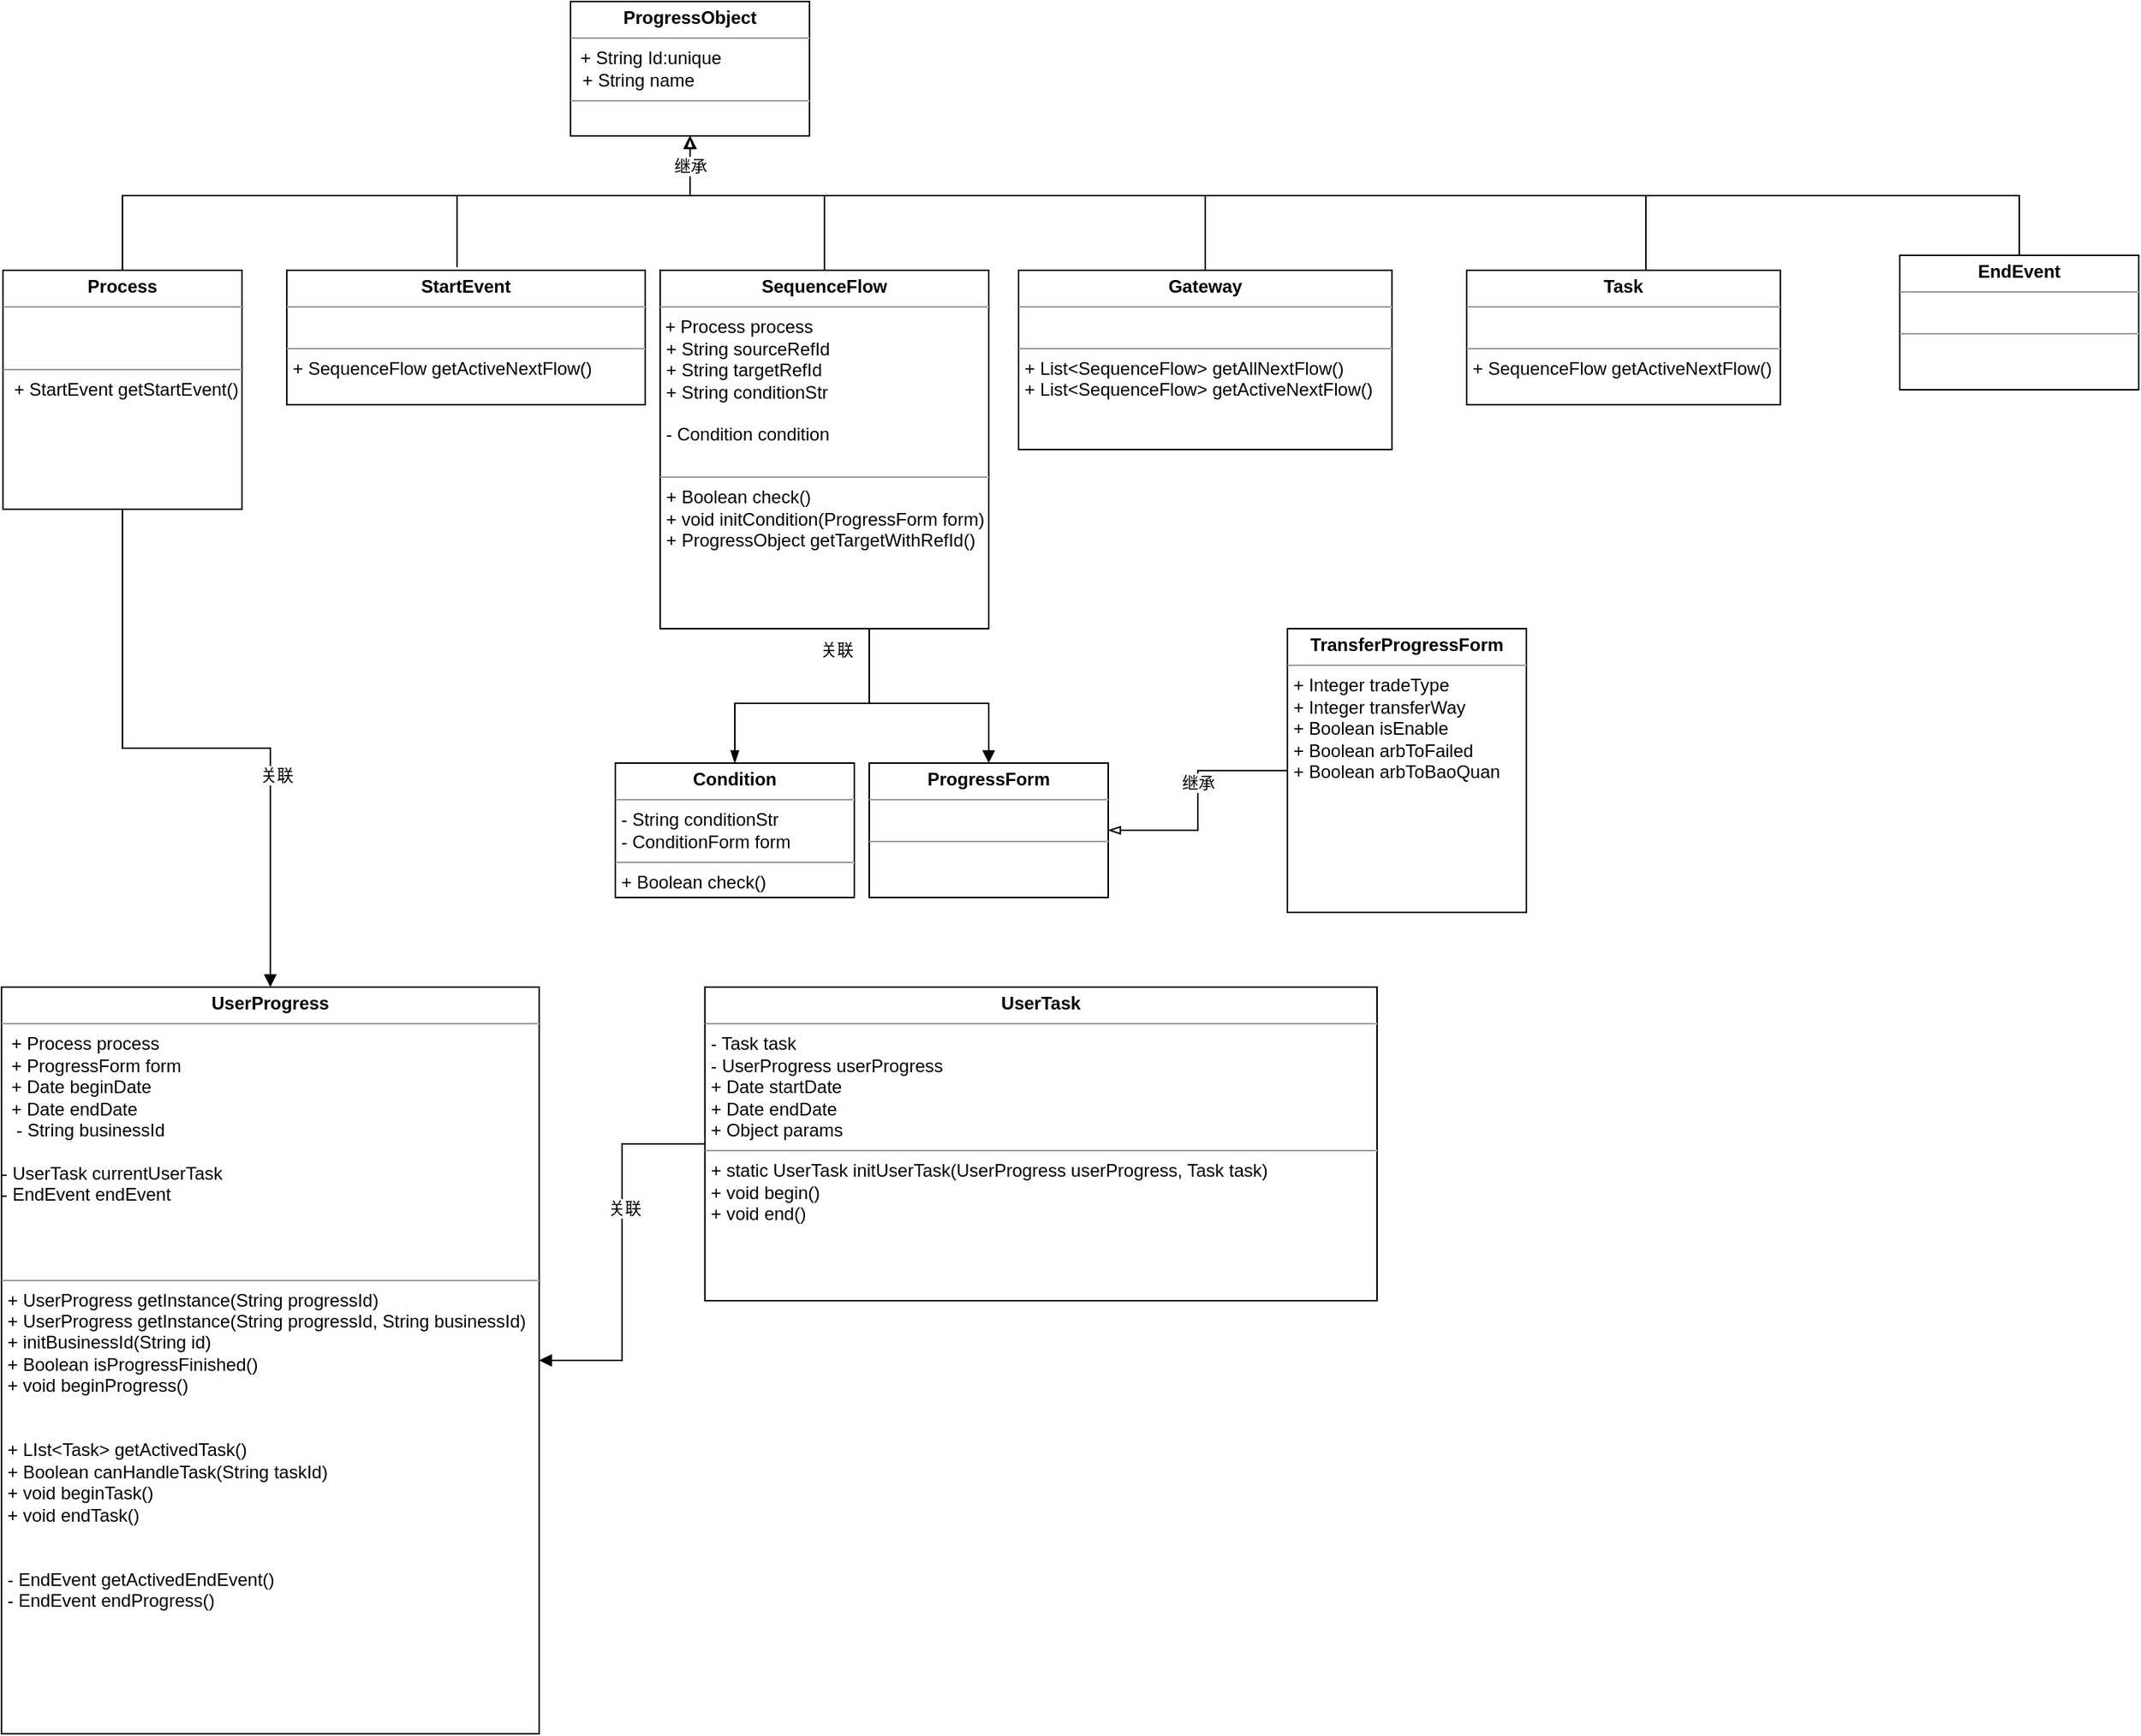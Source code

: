 <mxfile version="20.5.1" type="github">
  <diagram id="irxYXEMwynxG1fhxJzVo" name="Page-1">
    <mxGraphModel dx="1783" dy="990" grid="1" gridSize="10" guides="1" tooltips="1" connect="1" arrows="1" fold="1" page="1" pageScale="1" pageWidth="850" pageHeight="1100" math="0" shadow="0">
      <root>
        <mxCell id="0" />
        <mxCell id="1" parent="0" />
        <mxCell id="aLDOUh4v3opePZZqZGgN-15" style="edgeStyle=orthogonalEdgeStyle;rounded=0;orthogonalLoop=1;jettySize=auto;html=1;entryX=0.5;entryY=1;entryDx=0;entryDy=0;endArrow=block;endFill=0;" edge="1" parent="1" target="aLDOUh4v3opePZZqZGgN-7">
          <mxGeometry relative="1" as="geometry">
            <mxPoint x="570" y="240" as="sourcePoint" />
            <Array as="points">
              <mxPoint x="570" y="180" />
              <mxPoint x="480" y="180" />
            </Array>
          </mxGeometry>
        </mxCell>
        <mxCell id="aLDOUh4v3opePZZqZGgN-27" style="edgeStyle=orthogonalEdgeStyle;rounded=0;orthogonalLoop=1;jettySize=auto;html=1;endArrow=blockThin;endFill=1;" edge="1" parent="1" source="L5ERG233UL1eMyCegkhS-21" target="aLDOUh4v3opePZZqZGgN-1">
          <mxGeometry relative="1" as="geometry">
            <mxPoint x="510" y="550" as="targetPoint" />
            <Array as="points">
              <mxPoint x="600" y="520" />
              <mxPoint x="510" y="520" />
            </Array>
          </mxGeometry>
        </mxCell>
        <mxCell id="aLDOUh4v3opePZZqZGgN-28" style="edgeStyle=orthogonalEdgeStyle;rounded=0;orthogonalLoop=1;jettySize=auto;html=1;endArrow=block;endFill=1;exitX=0.5;exitY=1;exitDx=0;exitDy=0;" edge="1" parent="1" source="L5ERG233UL1eMyCegkhS-21" target="aLDOUh4v3opePZZqZGgN-21">
          <mxGeometry relative="1" as="geometry">
            <Array as="points">
              <mxPoint x="600" y="520" />
              <mxPoint x="680" y="520" />
            </Array>
          </mxGeometry>
        </mxCell>
        <mxCell id="aLDOUh4v3opePZZqZGgN-29" value="关联" style="edgeLabel;html=1;align=center;verticalAlign=middle;resizable=0;points=[];" vertex="1" connectable="0" parent="aLDOUh4v3opePZZqZGgN-28">
          <mxGeometry x="-0.937" y="-1" relative="1" as="geometry">
            <mxPoint x="1" y="13" as="offset" />
          </mxGeometry>
        </mxCell>
        <mxCell id="L5ERG233UL1eMyCegkhS-21" value="&lt;p style=&quot;margin:0px;margin-top:4px;text-align:center;&quot;&gt;&lt;b&gt;SequenceFlow&lt;/b&gt;&lt;br&gt;&lt;/p&gt;&lt;hr size=&quot;1&quot;&gt;&amp;nbsp;+ Process process&lt;br&gt;&lt;p style=&quot;margin:0px;margin-left:4px;&quot;&gt;+ String sourceRefId&lt;/p&gt;&lt;p style=&quot;margin:0px;margin-left:4px;&quot;&gt;+ String targetRefId&lt;br&gt;+ String conditionStr&lt;br&gt;&lt;/p&gt;&lt;p style=&quot;margin:0px;margin-left:4px;&quot;&gt;&lt;br&gt;&lt;/p&gt;&lt;p style=&quot;margin:0px;margin-left:4px;&quot;&gt;- Condition condition&lt;br&gt;&lt;/p&gt;&lt;p style=&quot;margin:0px;margin-left:4px;&quot;&gt;&lt;br&gt;&lt;/p&gt;&lt;hr size=&quot;1&quot;&gt;&lt;p style=&quot;margin:0px;margin-left:4px;&quot;&gt;+ Boolean check()&lt;/p&gt;&lt;p style=&quot;margin:0px;margin-left:4px;&quot;&gt;+ void initCondition(ProgressForm form)&lt;br&gt;&lt;/p&gt;&lt;p style=&quot;margin:0px;margin-left:4px;&quot;&gt;+ ProgressObject getTargetWithRefId()&lt;br&gt;&lt;/p&gt;" style="verticalAlign=top;align=left;overflow=fill;fontSize=12;fontFamily=Helvetica;html=1;" parent="1" vertex="1">
          <mxGeometry x="460" y="230" width="220" height="240" as="geometry" />
        </mxCell>
        <mxCell id="aLDOUh4v3opePZZqZGgN-1" value="&lt;p style=&quot;margin:0px;margin-top:4px;text-align:center;&quot;&gt;&lt;b&gt;Condition&lt;/b&gt;&lt;br&gt;&lt;/p&gt;&lt;hr size=&quot;1&quot;&gt;&lt;p style=&quot;margin:0px;margin-left:4px;&quot;&gt;- String conditionStr&lt;/p&gt;&lt;p style=&quot;margin:0px;margin-left:4px;&quot;&gt;- ConditionForm form&lt;br&gt;&lt;/p&gt;&lt;hr size=&quot;1&quot;&gt;&lt;p style=&quot;margin:0px;margin-left:4px;&quot;&gt;+ Boolean check()&lt;br&gt;&lt;/p&gt;" style="verticalAlign=top;align=left;overflow=fill;fontSize=12;fontFamily=Helvetica;html=1;" vertex="1" parent="1">
          <mxGeometry x="430" y="560" width="160" height="90" as="geometry" />
        </mxCell>
        <mxCell id="aLDOUh4v3opePZZqZGgN-16" style="edgeStyle=orthogonalEdgeStyle;rounded=0;orthogonalLoop=1;jettySize=auto;html=1;endArrow=block;endFill=0;" edge="1" parent="1" source="aLDOUh4v3opePZZqZGgN-37" target="aLDOUh4v3opePZZqZGgN-7">
          <mxGeometry relative="1" as="geometry">
            <mxPoint x="1140" y="230" as="sourcePoint" />
            <Array as="points">
              <mxPoint x="1120" y="180" />
              <mxPoint x="480" y="180" />
            </Array>
          </mxGeometry>
        </mxCell>
        <mxCell id="aLDOUh4v3opePZZqZGgN-40" style="edgeStyle=orthogonalEdgeStyle;rounded=0;orthogonalLoop=1;jettySize=auto;html=1;endArrow=block;endFill=1;" edge="1" parent="1" source="aLDOUh4v3opePZZqZGgN-3" target="aLDOUh4v3opePZZqZGgN-30">
          <mxGeometry relative="1" as="geometry" />
        </mxCell>
        <mxCell id="aLDOUh4v3opePZZqZGgN-41" value="关联" style="edgeLabel;html=1;align=center;verticalAlign=middle;resizable=0;points=[];" vertex="1" connectable="0" parent="aLDOUh4v3opePZZqZGgN-40">
          <mxGeometry x="-0.241" y="1" relative="1" as="geometry">
            <mxPoint y="1" as="offset" />
          </mxGeometry>
        </mxCell>
        <mxCell id="aLDOUh4v3opePZZqZGgN-3" value="&lt;p style=&quot;margin:0px;margin-top:4px;text-align:center;&quot;&gt;&lt;b&gt;UserTask&lt;/b&gt;&lt;br&gt;&lt;/p&gt;&lt;hr size=&quot;1&quot;&gt;&lt;p style=&quot;margin:0px;margin-left:4px;&quot;&gt;- Task task&lt;/p&gt;&lt;p style=&quot;margin:0px;margin-left:4px;&quot;&gt;- UserProgress userProgress&lt;br&gt;+ Date startDate&lt;br&gt;+ Date endDate&lt;br&gt;+ Object params&lt;br&gt;&lt;/p&gt;&lt;hr size=&quot;1&quot;&gt;&lt;p style=&quot;margin:0px;margin-left:4px;&quot;&gt;+ static UserTask initUserTask(UserProgress userProgress, Task task)&lt;br&gt;+ void begin()&lt;br&gt;+ void end()&lt;/p&gt;" style="verticalAlign=top;align=left;overflow=fill;fontSize=12;fontFamily=Helvetica;html=1;" vertex="1" parent="1">
          <mxGeometry x="490" y="710" width="450" height="210" as="geometry" />
        </mxCell>
        <mxCell id="aLDOUh4v3opePZZqZGgN-8" style="edgeStyle=orthogonalEdgeStyle;rounded=0;orthogonalLoop=1;jettySize=auto;html=1;endArrow=block;endFill=0;exitX=0.5;exitY=0;exitDx=0;exitDy=0;" edge="1" parent="1" source="aLDOUh4v3opePZZqZGgN-4" target="aLDOUh4v3opePZZqZGgN-7">
          <mxGeometry relative="1" as="geometry">
            <Array as="points">
              <mxPoint x="100" y="180" />
              <mxPoint x="480" y="180" />
            </Array>
          </mxGeometry>
        </mxCell>
        <mxCell id="aLDOUh4v3opePZZqZGgN-38" style="edgeStyle=orthogonalEdgeStyle;rounded=0;orthogonalLoop=1;jettySize=auto;html=1;endArrow=block;endFill=1;" edge="1" parent="1" source="aLDOUh4v3opePZZqZGgN-4" target="aLDOUh4v3opePZZqZGgN-30">
          <mxGeometry relative="1" as="geometry" />
        </mxCell>
        <mxCell id="aLDOUh4v3opePZZqZGgN-39" value="关联" style="edgeLabel;html=1;align=center;verticalAlign=middle;resizable=0;points=[];" vertex="1" connectable="0" parent="aLDOUh4v3opePZZqZGgN-38">
          <mxGeometry x="0.32" y="4" relative="1" as="geometry">
            <mxPoint as="offset" />
          </mxGeometry>
        </mxCell>
        <mxCell id="aLDOUh4v3opePZZqZGgN-4" value="&lt;p style=&quot;margin:0px;margin-top:4px;text-align:center;&quot;&gt;&lt;b&gt;Process&lt;/b&gt;&lt;/p&gt;&lt;hr size=&quot;1&quot;&gt;&lt;br&gt;&lt;p style=&quot;margin:0px;margin-left:8px;&quot;&gt;&lt;br&gt;&lt;/p&gt;&lt;hr size=&quot;1&quot;&gt;&lt;p style=&quot;margin:0px;margin-left:4px;&quot;&gt;&amp;nbsp;+ StartEvent getStartEvent()&lt;br&gt;&lt;/p&gt;" style="verticalAlign=top;align=left;overflow=fill;fontSize=12;fontFamily=Helvetica;html=1;" vertex="1" parent="1">
          <mxGeometry x="20" y="230" width="160" height="160" as="geometry" />
        </mxCell>
        <mxCell id="aLDOUh4v3opePZZqZGgN-9" style="edgeStyle=orthogonalEdgeStyle;rounded=0;orthogonalLoop=1;jettySize=auto;html=1;entryX=0.5;entryY=1;entryDx=0;entryDy=0;endArrow=block;endFill=0;exitX=0.475;exitY=-0.022;exitDx=0;exitDy=0;exitPerimeter=0;" edge="1" parent="1" source="aLDOUh4v3opePZZqZGgN-5" target="aLDOUh4v3opePZZqZGgN-7">
          <mxGeometry relative="1" as="geometry">
            <Array as="points">
              <mxPoint x="324" y="180" />
              <mxPoint x="480" y="180" />
            </Array>
          </mxGeometry>
        </mxCell>
        <mxCell id="aLDOUh4v3opePZZqZGgN-5" value="&lt;p style=&quot;margin:0px;margin-top:4px;text-align:center;&quot;&gt;&lt;b&gt;StartEvent&lt;/b&gt;&lt;br&gt;&lt;/p&gt;&lt;hr size=&quot;1&quot;&gt;&lt;br&gt;&lt;hr size=&quot;1&quot;&gt;&lt;p style=&quot;margin:0px;margin-left:4px;&quot;&gt;+ SequenceFlow getActiveNextFlow()&lt;/p&gt;" style="verticalAlign=top;align=left;overflow=fill;fontSize=12;fontFamily=Helvetica;html=1;" vertex="1" parent="1">
          <mxGeometry x="210" y="230" width="240" height="90" as="geometry" />
        </mxCell>
        <mxCell id="aLDOUh4v3opePZZqZGgN-17" style="edgeStyle=orthogonalEdgeStyle;rounded=0;orthogonalLoop=1;jettySize=auto;html=1;endArrow=block;endFill=0;" edge="1" parent="1" source="aLDOUh4v3opePZZqZGgN-6" target="aLDOUh4v3opePZZqZGgN-7">
          <mxGeometry relative="1" as="geometry">
            <Array as="points">
              <mxPoint x="1370" y="180" />
              <mxPoint x="480" y="180" />
            </Array>
          </mxGeometry>
        </mxCell>
        <mxCell id="aLDOUh4v3opePZZqZGgN-6" value="&lt;p style=&quot;margin:0px;margin-top:4px;text-align:center;&quot;&gt;&lt;b&gt;EndEvent&lt;/b&gt;&lt;br&gt;&lt;/p&gt;&lt;hr size=&quot;1&quot;&gt;&amp;nbsp; &lt;br&gt;&lt;hr size=&quot;1&quot;&gt;&lt;p style=&quot;margin:0px;margin-left:4px;&quot;&gt;&lt;br&gt;&lt;/p&gt;" style="verticalAlign=top;align=left;overflow=fill;fontSize=12;fontFamily=Helvetica;html=1;" vertex="1" parent="1">
          <mxGeometry x="1290" y="220" width="160" height="90" as="geometry" />
        </mxCell>
        <mxCell id="aLDOUh4v3opePZZqZGgN-7" value="&lt;p style=&quot;margin:0px;margin-top:4px;text-align:center;&quot;&gt;&lt;b&gt;ProgressObject&lt;/b&gt;&lt;br&gt;&lt;/p&gt;&lt;hr size=&quot;1&quot;&gt;&amp;nbsp; + String Id:unique&lt;p style=&quot;margin:0px;margin-left:8px;&quot;&gt;+ String name&lt;/p&gt;&lt;hr size=&quot;1&quot;&gt;" style="verticalAlign=top;align=left;overflow=fill;fontSize=12;fontFamily=Helvetica;html=1;" vertex="1" parent="1">
          <mxGeometry x="400" y="50" width="160" height="90" as="geometry" />
        </mxCell>
        <mxCell id="aLDOUh4v3opePZZqZGgN-21" value="&lt;p style=&quot;margin:0px;margin-top:4px;text-align:center;&quot;&gt;&lt;b&gt;ProgressForm&lt;/b&gt;&lt;br&gt;&lt;/p&gt;&lt;hr size=&quot;1&quot;&gt;&lt;p style=&quot;margin:0px;margin-left:4px;&quot;&gt;&lt;br&gt;&lt;/p&gt;&lt;hr size=&quot;1&quot;&gt;&amp;nbsp;" style="verticalAlign=top;align=left;overflow=fill;fontSize=12;fontFamily=Helvetica;html=1;" vertex="1" parent="1">
          <mxGeometry x="600" y="560" width="160" height="90" as="geometry" />
        </mxCell>
        <mxCell id="aLDOUh4v3opePZZqZGgN-25" style="edgeStyle=orthogonalEdgeStyle;rounded=0;orthogonalLoop=1;jettySize=auto;html=1;entryX=1;entryY=0.5;entryDx=0;entryDy=0;endArrow=blockThin;endFill=0;" edge="1" parent="1" source="aLDOUh4v3opePZZqZGgN-24" target="aLDOUh4v3opePZZqZGgN-21">
          <mxGeometry relative="1" as="geometry" />
        </mxCell>
        <mxCell id="aLDOUh4v3opePZZqZGgN-26" value="继承" style="edgeLabel;html=1;align=center;verticalAlign=middle;resizable=0;points=[];" vertex="1" connectable="0" parent="aLDOUh4v3opePZZqZGgN-25">
          <mxGeometry x="-0.15" relative="1" as="geometry">
            <mxPoint as="offset" />
          </mxGeometry>
        </mxCell>
        <mxCell id="aLDOUh4v3opePZZqZGgN-24" value="&lt;p style=&quot;margin:0px;margin-top:4px;text-align:center;&quot;&gt;&lt;b&gt;TransferProgressForm&lt;/b&gt;&lt;br&gt;&lt;/p&gt;&lt;hr size=&quot;1&quot;&gt;&lt;p style=&quot;margin:0px;margin-left:4px;&quot;&gt;+ Integer tradeType&lt;/p&gt;&lt;p style=&quot;margin:0px;margin-left:4px;&quot;&gt;+ Integer transferWay&lt;/p&gt;&lt;p style=&quot;margin:0px;margin-left:4px;&quot;&gt;+ Boolean isEnable&lt;br&gt;&lt;/p&gt;&lt;p style=&quot;margin:0px;margin-left:4px;&quot;&gt;+ Boolean arbToFailed&lt;br&gt;+ Boolean arbToBaoQuan&lt;br&gt;&lt;/p&gt;&lt;p style=&quot;margin:0px;margin-left:4px;&quot;&gt;&lt;br&gt;&lt;/p&gt;" style="verticalAlign=top;align=left;overflow=fill;fontSize=12;fontFamily=Helvetica;html=1;" vertex="1" parent="1">
          <mxGeometry x="880" y="470" width="160" height="190" as="geometry" />
        </mxCell>
        <mxCell id="aLDOUh4v3opePZZqZGgN-30" value="&lt;p style=&quot;margin:0px;margin-top:4px;text-align:center;&quot;&gt;&lt;b&gt;UserProgress&lt;/b&gt;&lt;/p&gt;&lt;hr size=&quot;1&quot;&gt;&lt;div&gt;&amp;nbsp; + Process process&lt;br&gt;&amp;nbsp; + ProgressForm form&lt;br&gt;&amp;nbsp; + Date beginDate&lt;br&gt;&amp;nbsp; + Date endDate&lt;br&gt;&amp;nbsp;&amp;nbsp; - String businessId&lt;/div&gt;&lt;div&gt;&amp;nbsp; &lt;br&gt;&lt;/div&gt;&lt;div&gt;- UserTask currentUserTask&lt;/div&gt;&lt;div&gt;- EndEvent endEvent&lt;br&gt;&lt;/div&gt;&lt;div&gt;&amp;nbsp; &lt;br&gt;&lt;/div&gt;&lt;div&gt;&amp;nbsp; &lt;br&gt;&lt;/div&gt;&lt;p style=&quot;margin:0px;margin-left:8px;&quot;&gt;&lt;br&gt;&lt;/p&gt;&lt;hr size=&quot;1&quot;&gt;&lt;p style=&quot;margin:0px;margin-left:4px;&quot;&gt;+ UserProgress getInstance(String progressId)&lt;/p&gt;&lt;p style=&quot;margin:0px;margin-left:4px;&quot;&gt;+ UserProgress getInstance(String progressId, String businessId)&lt;/p&gt;&lt;p style=&quot;margin:0px;margin-left:4px;&quot;&gt;+ initBusinessId(String id)&lt;/p&gt;&lt;p style=&quot;margin:0px;margin-left:4px;&quot;&gt;+ Boolean isProgressFinished()&lt;br&gt;&lt;/p&gt;&lt;p style=&quot;margin:0px;margin-left:4px;&quot;&gt; + void beginProgress()&lt;/p&gt;&lt;p style=&quot;margin:0px;margin-left:4px;&quot;&gt;&lt;br&gt;&lt;/p&gt;&lt;p style=&quot;margin:0px;margin-left:4px;&quot;&gt;&lt;br&gt;&lt;/p&gt;&lt;p style=&quot;margin:0px;margin-left:4px;&quot;&gt;+ LIst&amp;lt;Task&amp;gt; getActivedTask()&lt;/p&gt;&lt;p style=&quot;margin:0px;margin-left:4px;&quot;&gt;+ Boolean canHandleTask(String taskId)&lt;br&gt;&lt;/p&gt;&lt;p style=&quot;margin:0px;margin-left:4px;&quot;&gt;&lt;/p&gt;&lt;p style=&quot;margin:0px;margin-left:4px;&quot;&gt;+ void beginTask()&lt;/p&gt;&lt;p style=&quot;margin:0px;margin-left:4px;&quot;&gt;+ void endTask()&lt;/p&gt;&lt;p style=&quot;margin:0px;margin-left:4px;&quot;&gt;&lt;br&gt;&lt;/p&gt;&lt;p style=&quot;margin:0px;margin-left:4px;&quot;&gt;&lt;br&gt;&lt;/p&gt;&lt;p style=&quot;margin:0px;margin-left:4px;&quot;&gt;- EndEvent getActivedEndEvent()&lt;/p&gt;&lt;p style=&quot;margin:0px;margin-left:4px;&quot;&gt;- EndEvent endProgress()&lt;/p&gt;" style="verticalAlign=top;align=left;overflow=fill;fontSize=12;fontFamily=Helvetica;html=1;" vertex="1" parent="1">
          <mxGeometry x="19" y="710" width="360" height="500" as="geometry" />
        </mxCell>
        <mxCell id="aLDOUh4v3opePZZqZGgN-35" style="edgeStyle=orthogonalEdgeStyle;rounded=0;orthogonalLoop=1;jettySize=auto;html=1;endArrow=blockThin;endFill=0;exitX=0.5;exitY=0;exitDx=0;exitDy=0;" edge="1" parent="1" source="aLDOUh4v3opePZZqZGgN-31" target="aLDOUh4v3opePZZqZGgN-7">
          <mxGeometry relative="1" as="geometry">
            <Array as="points">
              <mxPoint x="825" y="180" />
              <mxPoint x="480" y="180" />
            </Array>
          </mxGeometry>
        </mxCell>
        <mxCell id="aLDOUh4v3opePZZqZGgN-36" value="继承" style="edgeLabel;html=1;align=center;verticalAlign=middle;resizable=0;points=[];" vertex="1" connectable="0" parent="aLDOUh4v3opePZZqZGgN-35">
          <mxGeometry x="0.94" y="2" relative="1" as="geometry">
            <mxPoint x="2" y="7" as="offset" />
          </mxGeometry>
        </mxCell>
        <mxCell id="aLDOUh4v3opePZZqZGgN-31" value="&lt;p style=&quot;margin:0px;margin-top:4px;text-align:center;&quot;&gt;&lt;b&gt;Gateway&lt;/b&gt;&lt;br&gt;&lt;/p&gt;&lt;hr size=&quot;1&quot;&gt;&lt;br&gt;&lt;hr size=&quot;1&quot;&gt;&lt;p style=&quot;margin:0px;margin-left:4px;&quot;&gt;+ List&amp;lt;SequenceFlow&amp;gt; getAllNextFlow()&lt;br&gt;+ List&amp;lt;SequenceFlow&amp;gt; getActiveNextFlow()&lt;/p&gt;&lt;p style=&quot;margin:0px;margin-left:4px;&quot;&gt;&lt;br&gt;&lt;br&gt;&lt;/p&gt;&lt;p style=&quot;margin:0px;margin-left:4px;&quot;&gt;&lt;/p&gt;" style="verticalAlign=top;align=left;overflow=fill;fontSize=12;fontFamily=Helvetica;html=1;" vertex="1" parent="1">
          <mxGeometry x="700" y="230" width="250" height="120" as="geometry" />
        </mxCell>
        <mxCell id="aLDOUh4v3opePZZqZGgN-37" value="&lt;p style=&quot;margin:0px;margin-top:4px;text-align:center;&quot;&gt;&lt;b&gt;Task&lt;/b&gt;&lt;br&gt;&lt;/p&gt;&lt;hr size=&quot;1&quot;&gt;&amp;nbsp; &lt;br&gt;&lt;hr size=&quot;1&quot;&gt;&lt;p style=&quot;margin:0px;margin-left:4px;&quot;&gt;+ SequenceFlow getActiveNextFlow()&lt;/p&gt;&lt;p style=&quot;margin:0px;margin-left:4px;&quot;&gt;&lt;/p&gt;" style="verticalAlign=top;align=left;overflow=fill;fontSize=12;fontFamily=Helvetica;html=1;" vertex="1" parent="1">
          <mxGeometry x="1000" y="230" width="210" height="90" as="geometry" />
        </mxCell>
      </root>
    </mxGraphModel>
  </diagram>
</mxfile>
